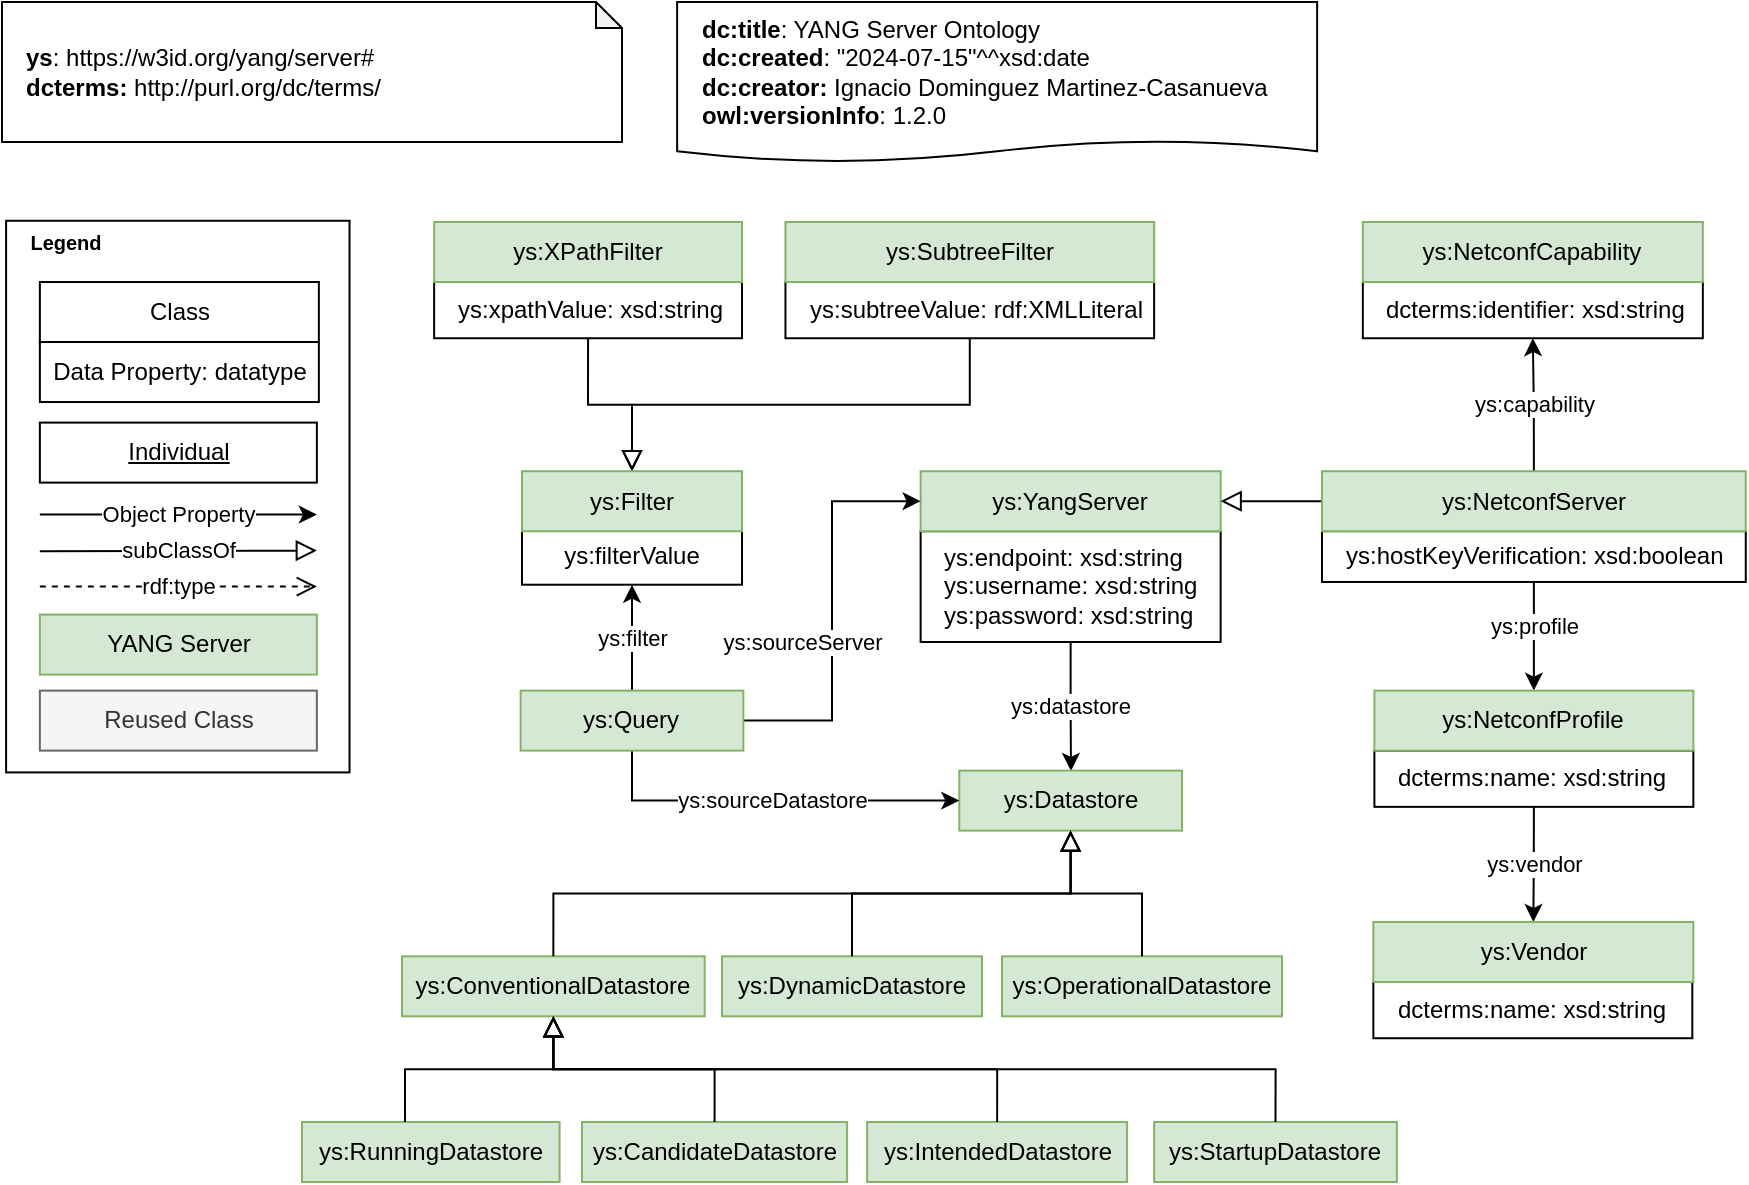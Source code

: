 <mxfile version="24.6.4" type="device" pages="3">
  <diagram id="pzp2v1ahhBAfOaCNUCo-" name="ontology">
    <mxGraphModel dx="658" dy="431" grid="1" gridSize="10" guides="1" tooltips="1" connect="1" arrows="1" fold="1" page="1" pageScale="1" pageWidth="850" pageHeight="1100" math="0" shadow="0">
      <root>
        <mxCell id="0" />
        <mxCell id="1" parent="0" />
        <mxCell id="xW2krMNUQVf9Xm74qsXm-1" value="" style="rounded=0;whiteSpace=wrap;html=1;rotation=90;fontFamily=Helvetica;" parent="1" vertex="1">
          <mxGeometry x="250.0" y="251.44" width="275.82" height="171.71" as="geometry" />
        </mxCell>
        <mxCell id="xW2krMNUQVf9Xm74qsXm-2" value="YANG Server" style="rounded=0;whiteSpace=wrap;html=1;fillColor=#d5e8d4;strokeColor=#82b366;fontFamily=Helvetica;" parent="1" vertex="1">
          <mxGeometry x="318.93" y="396.3" width="138.5" height="30" as="geometry" />
        </mxCell>
        <mxCell id="xW2krMNUQVf9Xm74qsXm-3" value="Class" style="rounded=0;whiteSpace=wrap;html=1;fontFamily=Helvetica;" parent="1" vertex="1">
          <mxGeometry x="318.93" y="230.01" width="139.5" height="30" as="geometry" />
        </mxCell>
        <mxCell id="xW2krMNUQVf9Xm74qsXm-4" value="Data Property: datatype" style="rounded=0;whiteSpace=wrap;html=1;fontFamily=Helvetica;" parent="1" vertex="1">
          <mxGeometry x="318.93" y="260.01" width="139.5" height="30" as="geometry" />
        </mxCell>
        <mxCell id="xW2krMNUQVf9Xm74qsXm-5" value="Object Property" style="endArrow=classic;html=1;rounded=0;labelPosition=right;verticalLabelPosition=bottom;align=center;verticalAlign=middle;fontFamily=Helvetica;" parent="1" edge="1">
          <mxGeometry width="50" height="50" relative="1" as="geometry">
            <mxPoint x="318.93" y="346.3" as="sourcePoint" />
            <mxPoint x="457.43" y="346.3" as="targetPoint" />
            <mxPoint as="offset" />
          </mxGeometry>
        </mxCell>
        <mxCell id="xW2krMNUQVf9Xm74qsXm-6" value="subClassOf" style="endArrow=block;html=1;fontColor=#000000;endFill=0;endSize=8;arcSize=0;rounded=0;fontFamily=Helvetica;" parent="1" edge="1">
          <mxGeometry width="50" height="50" relative="1" as="geometry">
            <mxPoint x="318.93" y="364.58" as="sourcePoint" />
            <mxPoint x="457.43" y="364.3" as="targetPoint" />
          </mxGeometry>
        </mxCell>
        <mxCell id="xW2krMNUQVf9Xm74qsXm-7" value="&lt;b style=&quot;font-size: 10px;&quot;&gt;&lt;font data-font-src=&quot;https://fonts.googleapis.com/css?family=Roboto+Condensed&quot;&gt;Legend&lt;/font&gt;&lt;/b&gt;" style="text;html=1;strokeColor=none;fillColor=none;align=center;verticalAlign=middle;whiteSpace=wrap;rounded=0;fontSize=10;fontFamily=Helvetica;" parent="1" vertex="1">
          <mxGeometry x="307.43" y="200.0" width="50" height="20" as="geometry" />
        </mxCell>
        <mxCell id="xW2krMNUQVf9Xm74qsXm-8" value="&lt;u&gt;Individual&lt;/u&gt;" style="rounded=0;whiteSpace=wrap;html=1;fontFamily=Helvetica;" parent="1" vertex="1">
          <mxGeometry x="318.93" y="300.3" width="138.5" height="30" as="geometry" />
        </mxCell>
        <mxCell id="xW2krMNUQVf9Xm74qsXm-9" value="&lt;div&gt;&lt;b&gt;dc:title&lt;/b&gt;: YANG Server Ontology&lt;br&gt;&lt;/div&gt;&lt;div&gt;&lt;b&gt;dc:created&lt;/b&gt;: &quot;2024-07-15&quot;^^xsd:date&lt;/div&gt;&lt;div&gt;&lt;b&gt;dc:creator:&lt;/b&gt;&amp;nbsp;Ignacio Dominguez Martinez-Casanueva&lt;br&gt;&lt;/div&gt;&lt;div&gt;&lt;b&gt;owl:versionInfo&lt;/b&gt;: 1.2.0&lt;br&gt;&lt;/div&gt;" style="shape=document;whiteSpace=wrap;html=1;boundedLbl=1;labelBackgroundColor=#ffffff;strokeColor=#000000;fontSize=12;fontColor=#000000;size=0.133;align=left;spacingLeft=10;" parent="1" vertex="1">
          <mxGeometry x="637.57" y="90" width="320" height="80" as="geometry" />
        </mxCell>
        <mxCell id="xW2krMNUQVf9Xm74qsXm-10" value="Reused Class" style="rounded=0;whiteSpace=wrap;html=1;fillColor=#f5f5f5;strokeColor=#666666;fontFamily=Helvetica;fontColor=#333333;" parent="1" vertex="1">
          <mxGeometry x="318.93" y="434.31" width="138.5" height="30" as="geometry" />
        </mxCell>
        <mxCell id="xW2krMNUQVf9Xm74qsXm-11" value="&lt;div style=&quot;border-color: var(--border-color);&quot;&gt;&lt;b style=&quot;border-color: var(--border-color);&quot;&gt;ys&lt;/b&gt;:&amp;nbsp;&lt;span style=&quot;white-space: pre;&quot;&gt;&lt;font style=&quot;&quot; face=&quot;Helvetica&quot;&gt;https://w3id.org/yang/server#&lt;/font&gt;&lt;/span&gt;&lt;/div&gt;&lt;div style=&quot;border-color: var(--border-color);&quot;&gt;&lt;b style=&quot;background-color: initial; border-color: var(--border-color);&quot;&gt;dcterms:&amp;nbsp;&lt;/b&gt;&lt;span style=&quot;background-color: initial;&quot;&gt;http://purl.org/dc/terms/&lt;/span&gt;&lt;/div&gt;&lt;b style=&quot;border-color: var(--border-color);&quot;&gt;&lt;div style=&quot;&quot;&gt;&lt;/div&gt;&lt;/b&gt;" style="shape=note;whiteSpace=wrap;html=1;backgroundOutline=1;darkOpacity=0.05;size=13;align=left;spacingLeft=10;" parent="1" vertex="1">
          <mxGeometry x="300" y="90" width="310" height="70" as="geometry" />
        </mxCell>
        <mxCell id="jV4g5ascm6t2pEnRygof-19" value="ys:datastore" style="edgeStyle=orthogonalEdgeStyle;rounded=0;orthogonalLoop=1;jettySize=auto;html=1;exitX=0.5;exitY=1;exitDx=0;exitDy=0;" parent="1" source="xW2krMNUQVf9Xm74qsXm-12" target="jV4g5ascm6t2pEnRygof-3" edge="1">
          <mxGeometry relative="1" as="geometry" />
        </mxCell>
        <mxCell id="xW2krMNUQVf9Xm74qsXm-12" value="&lt;div&gt;ys:endpoint: xsd:string&lt;/div&gt;&lt;div&gt;&lt;span style=&quot;background-color: initial;&quot;&gt;ys:username: xsd:string&lt;/span&gt;&lt;br&gt;&lt;/div&gt;&lt;div&gt;&lt;span style=&quot;background-color: initial;&quot;&gt;ys:password: xsd:string&lt;/span&gt;&lt;/div&gt;" style="rounded=0;whiteSpace=wrap;html=1;snapToPoint=1;points=[[0.1,0],[0.2,0],[0.3,0],[0.4,0],[0.5,0],[0.6,0],[0.7,0],[0.8,0],[0.9,0],[0,0.1],[0,0.3],[0,0.5],[0,0.7],[0,0.9],[0.1,1],[0.2,1],[0.3,1],[0.4,1],[0.5,1],[0.6,1],[0.7,1],[0.8,1],[0.9,1],[1,0.1],[1,0.3],[1,0.5],[1,0.7],[1,0.9]];align=left;spacingLeft=10;" parent="1" vertex="1">
          <mxGeometry x="759.32" y="354.61" width="150" height="55.39" as="geometry" />
        </mxCell>
        <mxCell id="xW2krMNUQVf9Xm74qsXm-13" value="ys:profile" style="edgeStyle=orthogonalEdgeStyle;rounded=0;orthogonalLoop=1;jettySize=auto;html=1;exitX=0.5;exitY=1;exitDx=0;exitDy=0;entryX=0.5;entryY=0;entryDx=0;entryDy=0;" parent="1" source="jV4g5ascm6t2pEnRygof-1" target="xW2krMNUQVf9Xm74qsXm-26" edge="1">
          <mxGeometry x="-0.168" relative="1" as="geometry">
            <Array as="points" />
            <mxPoint as="offset" />
          </mxGeometry>
        </mxCell>
        <mxCell id="xW2krMNUQVf9Xm74qsXm-14" value="ys:YangServer" style="rounded=0;whiteSpace=wrap;html=1;snapToPoint=1;points=[[0.1,0],[0.2,0],[0.3,0],[0.4,0],[0.5,0],[0.6,0],[0.7,0],[0.8,0],[0.9,0],[0,0.1],[0,0.3],[0,0.5],[0,0.7],[0,0.9],[0.1,1],[0.2,1],[0.3,1],[0.4,1],[0.5,1],[0.6,1],[0.7,1],[0.8,1],[0.9,1],[1,0.1],[1,0.3],[1,0.5],[1,0.7],[1,0.9]];fillColor=#d5e8d4;strokeColor=#82b366;" parent="1" vertex="1">
          <mxGeometry x="759.32" y="324.61" width="150" height="30" as="geometry" />
        </mxCell>
        <mxCell id="xW2krMNUQVf9Xm74qsXm-25" value="ys:vendor" style="edgeStyle=orthogonalEdgeStyle;rounded=0;orthogonalLoop=1;jettySize=auto;html=1;entryX=0.5;entryY=0;entryDx=0;entryDy=0;exitX=0.5;exitY=1;exitDx=0;exitDy=0;" parent="1" source="xW2krMNUQVf9Xm74qsXm-37" target="xW2krMNUQVf9Xm74qsXm-27" edge="1">
          <mxGeometry relative="1" as="geometry">
            <mxPoint x="1260.625" y="571.83" as="targetPoint" />
          </mxGeometry>
        </mxCell>
        <mxCell id="xW2krMNUQVf9Xm74qsXm-28" value="" style="endArrow=block;html=1;fontColor=#000099;endFill=0;entryX=1;entryY=0.5;entryDx=0;entryDy=0;endSize=8;arcSize=0;rounded=0;edgeStyle=orthogonalEdgeStyle;exitX=0;exitY=0.5;exitDx=0;exitDy=0;" parent="1" source="xW2krMNUQVf9Xm74qsXm-32" target="xW2krMNUQVf9Xm74qsXm-14" edge="1">
          <mxGeometry width="50" height="50" relative="1" as="geometry">
            <mxPoint x="943.71" y="369.33" as="sourcePoint" />
            <mxPoint x="1099.71" y="416.33" as="targetPoint" />
            <Array as="points">
              <mxPoint x="973.75" y="339.45" />
              <mxPoint x="973.75" y="339.45" />
            </Array>
          </mxGeometry>
        </mxCell>
        <mxCell id="xW2krMNUQVf9Xm74qsXm-36" value="&lt;span style=&quot;color: rgb(0, 0, 0); font-size: 11px;&quot;&gt;rdf:type&lt;/span&gt;" style="endArrow=open;html=1;rounded=0;labelPosition=right;verticalLabelPosition=bottom;align=center;verticalAlign=middle;fontFamily=Helvetica;dashed=1;strokeColor=default;fontSize=8;fontColor=#000099;labelBackgroundColor=default;endFill=0;endSize=8;" parent="1" edge="1">
          <mxGeometry width="50" height="50" relative="1" as="geometry">
            <mxPoint x="318.93" y="382.3" as="sourcePoint" />
            <mxPoint x="457.43" y="382.3" as="targetPoint" />
            <mxPoint as="offset" />
          </mxGeometry>
        </mxCell>
        <mxCell id="xW2krMNUQVf9Xm74qsXm-37" value="&lt;div&gt;dcterms:name: xsd:string&lt;/div&gt;" style="rounded=0;whiteSpace=wrap;html=1;snapToPoint=1;points=[[0.1,0],[0.2,0],[0.3,0],[0.4,0],[0.5,0],[0.6,0],[0.7,0],[0.8,0],[0.9,0],[0,0.1],[0,0.3],[0,0.5],[0,0.7],[0,0.9],[0.1,1],[0.2,1],[0.3,1],[0.4,1],[0.5,1],[0.6,1],[0.7,1],[0.8,1],[0.9,1],[1,0.1],[1,0.3],[1,0.5],[1,0.7],[1,0.9]];align=left;spacingLeft=10;" parent="1" vertex="1">
          <mxGeometry x="986.2" y="464.31" width="159.48" height="28.12" as="geometry" />
        </mxCell>
        <mxCell id="heDRhFuer21fgATEcs1a-1" value="&lt;div&gt;dcterms:name: xsd:string&lt;/div&gt;" style="rounded=0;whiteSpace=wrap;html=1;snapToPoint=1;points=[[0.1,0],[0.2,0],[0.3,0],[0.4,0],[0.5,0],[0.6,0],[0.7,0],[0.8,0],[0.9,0],[0,0.1],[0,0.3],[0,0.5],[0,0.7],[0,0.9],[0.1,1],[0.2,1],[0.3,1],[0.4,1],[0.5,1],[0.6,1],[0.7,1],[0.8,1],[0.9,1],[1,0.1],[1,0.3],[1,0.5],[1,0.7],[1,0.9]];align=left;spacingLeft=10;" parent="1" vertex="1">
          <mxGeometry x="985.68" y="580" width="159.48" height="28.12" as="geometry" />
        </mxCell>
        <mxCell id="xW2krMNUQVf9Xm74qsXm-27" value="ys:Vendor" style="rounded=0;whiteSpace=wrap;html=1;snapToPoint=1;points=[[0.1,0],[0.2,0],[0.3,0],[0.4,0],[0.5,0],[0.6,0],[0.7,0],[0.8,0],[0.9,0],[0,0.1],[0,0.3],[0,0.5],[0,0.7],[0,0.9],[0.1,1],[0.2,1],[0.3,1],[0.4,1],[0.5,1],[0.6,1],[0.7,1],[0.8,1],[0.9,1],[1,0.1],[1,0.3],[1,0.5],[1,0.7],[1,0.9]];fillColor=#d5e8d4;strokeColor=#82b366;" parent="1" vertex="1">
          <mxGeometry x="985.68" y="550" width="160" height="30" as="geometry" />
        </mxCell>
        <mxCell id="xW2krMNUQVf9Xm74qsXm-26" value="ys:NetconfProfile" style="rounded=0;whiteSpace=wrap;html=1;snapToPoint=1;points=[[0.1,0],[0.2,0],[0.3,0],[0.4,0],[0.5,0],[0.6,0],[0.7,0],[0.8,0],[0.9,0],[0,0.1],[0,0.3],[0,0.5],[0,0.7],[0,0.9],[0.1,1],[0.2,1],[0.3,1],[0.4,1],[0.5,1],[0.6,1],[0.7,1],[0.8,1],[0.9,1],[1,0.1],[1,0.3],[1,0.5],[1,0.7],[1,0.9]];fillColor=#d5e8d4;strokeColor=#82b366;" parent="1" vertex="1">
          <mxGeometry x="986.2" y="434.31" width="159.48" height="30" as="geometry" />
        </mxCell>
        <mxCell id="heDRhFuer21fgATEcs1a-2" value="&lt;div&gt;dcterms:identifier: xsd:string&lt;/div&gt;" style="rounded=0;whiteSpace=wrap;html=1;snapToPoint=1;points=[[0.1,0],[0.2,0],[0.3,0],[0.4,0],[0.5,0],[0.6,0],[0.7,0],[0.8,0],[0.9,0],[0,0.1],[0,0.3],[0,0.5],[0,0.7],[0,0.9],[0.1,1],[0.2,1],[0.3,1],[0.4,1],[0.5,1],[0.6,1],[0.7,1],[0.8,1],[0.9,1],[1,0.1],[1,0.3],[1,0.5],[1,0.7],[1,0.9]];align=left;spacingLeft=10;" parent="1" vertex="1">
          <mxGeometry x="980.42" y="230.0" width="170" height="28.12" as="geometry" />
        </mxCell>
        <mxCell id="heDRhFuer21fgATEcs1a-3" value="ys:NetconfCapability" style="rounded=0;whiteSpace=wrap;html=1;snapToPoint=1;points=[[0.1,0],[0.2,0],[0.3,0],[0.4,0],[0.5,0],[0.6,0],[0.7,0],[0.8,0],[0.9,0],[0,0.1],[0,0.3],[0,0.5],[0,0.7],[0,0.9],[0.1,1],[0.2,1],[0.3,1],[0.4,1],[0.5,1],[0.6,1],[0.7,1],[0.8,1],[0.9,1],[1,0.1],[1,0.3],[1,0.5],[1,0.7],[1,0.9]];fillColor=#d5e8d4;strokeColor=#82b366;" parent="1" vertex="1">
          <mxGeometry x="980.42" y="200.0" width="170" height="30" as="geometry" />
        </mxCell>
        <mxCell id="heDRhFuer21fgATEcs1a-4" value="ys:capability" style="edgeStyle=orthogonalEdgeStyle;rounded=0;orthogonalLoop=1;jettySize=auto;html=1;exitX=0.5;exitY=0;exitDx=0;exitDy=0;entryX=0.5;entryY=1;entryDx=0;entryDy=0;" parent="1" source="xW2krMNUQVf9Xm74qsXm-32" target="heDRhFuer21fgATEcs1a-2" edge="1">
          <mxGeometry relative="1" as="geometry">
            <Array as="points" />
            <mxPoint as="offset" />
            <mxPoint x="1010.39" y="364.45" as="sourcePoint" />
            <mxPoint x="1010.39" y="414.45" as="targetPoint" />
          </mxGeometry>
        </mxCell>
        <mxCell id="jV4g5ascm6t2pEnRygof-1" value="&lt;div&gt;ys:hostKeyVerification: xsd:boolean&lt;/div&gt;" style="rounded=0;whiteSpace=wrap;html=1;snapToPoint=1;points=[[0.1,0],[0.2,0],[0.3,0],[0.4,0],[0.5,0],[0.6,0],[0.7,0],[0.8,0],[0.9,0],[0,0.1],[0,0.3],[0,0.5],[0,0.7],[0,0.9],[0.1,1],[0.2,1],[0.3,1],[0.4,1],[0.5,1],[0.6,1],[0.7,1],[0.8,1],[0.9,1],[1,0.1],[1,0.3],[1,0.5],[1,0.7],[1,0.9]];align=left;spacingLeft=10;" parent="1" vertex="1">
          <mxGeometry x="960" y="354.59" width="211.88" height="25.4" as="geometry" />
        </mxCell>
        <mxCell id="xW2krMNUQVf9Xm74qsXm-32" value="ys:NetconfServer" style="rounded=0;whiteSpace=wrap;html=1;snapToPoint=1;points=[[0.1,0],[0.2,0],[0.3,0],[0.4,0],[0.5,0],[0.6,0],[0.7,0],[0.8,0],[0.9,0],[0,0.1],[0,0.3],[0,0.5],[0,0.7],[0,0.9],[0.1,1],[0.2,1],[0.3,1],[0.4,1],[0.5,1],[0.6,1],[0.7,1],[0.8,1],[0.9,1],[1,0.1],[1,0.3],[1,0.5],[1,0.7],[1,0.9]];fillColor=#d5e8d4;strokeColor=#82b366;" parent="1" vertex="1">
          <mxGeometry x="960" y="324.6" width="211.88" height="30" as="geometry" />
        </mxCell>
        <mxCell id="jV4g5ascm6t2pEnRygof-3" value="ys:Datastore" style="rounded=0;whiteSpace=wrap;html=1;snapToPoint=1;points=[[0.1,0],[0.2,0],[0.3,0],[0.4,0],[0.5,0],[0.6,0],[0.7,0],[0.8,0],[0.9,0],[0,0.1],[0,0.3],[0,0.5],[0,0.7],[0,0.9],[0.1,1],[0.2,1],[0.3,1],[0.4,1],[0.5,1],[0.6,1],[0.7,1],[0.8,1],[0.9,1],[1,0.1],[1,0.3],[1,0.5],[1,0.7],[1,0.9]];fillColor=#d5e8d4;strokeColor=#82b366;" parent="1" vertex="1">
          <mxGeometry x="778.64" y="474.31" width="111.36" height="30" as="geometry" />
        </mxCell>
        <mxCell id="jV4g5ascm6t2pEnRygof-4" value="ys:DynamicDatastore" style="rounded=0;whiteSpace=wrap;html=1;snapToPoint=1;points=[[0.1,0],[0.2,0],[0.3,0],[0.4,0],[0.5,0],[0.6,0],[0.7,0],[0.8,0],[0.9,0],[0,0.1],[0,0.3],[0,0.5],[0,0.7],[0,0.9],[0.1,1],[0.2,1],[0.3,1],[0.4,1],[0.5,1],[0.6,1],[0.7,1],[0.8,1],[0.9,1],[1,0.1],[1,0.3],[1,0.5],[1,0.7],[1,0.9]];fillColor=#d5e8d4;strokeColor=#82b366;" parent="1" vertex="1">
          <mxGeometry x="660" y="567.16" width="130" height="30" as="geometry" />
        </mxCell>
        <mxCell id="jV4g5ascm6t2pEnRygof-5" value="ys:ConventionalDatastore" style="rounded=0;whiteSpace=wrap;html=1;snapToPoint=1;points=[[0.1,0],[0.2,0],[0.3,0],[0.4,0],[0.5,0],[0.6,0],[0.7,0],[0.8,0],[0.9,0],[0,0.1],[0,0.3],[0,0.5],[0,0.7],[0,0.9],[0.1,1],[0.2,1],[0.3,1],[0.4,1],[0.5,1],[0.6,1],[0.7,1],[0.8,1],[0.9,1],[1,0.1],[1,0.3],[1,0.5],[1,0.7],[1,0.9]];fillColor=#d5e8d4;strokeColor=#82b366;" parent="1" vertex="1">
          <mxGeometry x="500" y="567.16" width="151.36" height="30" as="geometry" />
        </mxCell>
        <mxCell id="jV4g5ascm6t2pEnRygof-6" value="ys:RunningDatastore" style="rounded=0;whiteSpace=wrap;html=1;snapToPoint=1;points=[[0.1,0],[0.2,0],[0.3,0],[0.4,0],[0.5,0],[0.6,0],[0.7,0],[0.8,0],[0.9,0],[0,0.1],[0,0.3],[0,0.5],[0,0.7],[0,0.9],[0.1,1],[0.2,1],[0.3,1],[0.4,1],[0.5,1],[0.6,1],[0.7,1],[0.8,1],[0.9,1],[1,0.1],[1,0.3],[1,0.5],[1,0.7],[1,0.9]];fillColor=#d5e8d4;strokeColor=#82b366;" parent="1" vertex="1">
          <mxGeometry x="450" y="650" width="128.79" height="30" as="geometry" />
        </mxCell>
        <mxCell id="jV4g5ascm6t2pEnRygof-7" value="ys:IntendedDatastore" style="rounded=0;whiteSpace=wrap;html=1;snapToPoint=1;points=[[0.1,0],[0.2,0],[0.3,0],[0.4,0],[0.5,0],[0.6,0],[0.7,0],[0.8,0],[0.9,0],[0,0.1],[0,0.3],[0,0.5],[0,0.7],[0,0.9],[0.1,1],[0.2,1],[0.3,1],[0.4,1],[0.5,1],[0.6,1],[0.7,1],[0.8,1],[0.9,1],[1,0.1],[1,0.3],[1,0.5],[1,0.7],[1,0.9]];fillColor=#d5e8d4;strokeColor=#82b366;" parent="1" vertex="1">
          <mxGeometry x="732.57" y="650" width="130" height="30" as="geometry" />
        </mxCell>
        <mxCell id="jV4g5ascm6t2pEnRygof-8" value="ys:CandidateDatastore" style="rounded=0;whiteSpace=wrap;html=1;snapToPoint=1;points=[[0.1,0],[0.2,0],[0.3,0],[0.4,0],[0.5,0],[0.6,0],[0.7,0],[0.8,0],[0.9,0],[0,0.1],[0,0.3],[0,0.5],[0,0.7],[0,0.9],[0.1,1],[0.2,1],[0.3,1],[0.4,1],[0.5,1],[0.6,1],[0.7,1],[0.8,1],[0.9,1],[1,0.1],[1,0.3],[1,0.5],[1,0.7],[1,0.9]];fillColor=#d5e8d4;strokeColor=#82b366;" parent="1" vertex="1">
          <mxGeometry x="590" y="650" width="132.57" height="30" as="geometry" />
        </mxCell>
        <mxCell id="jV4g5ascm6t2pEnRygof-9" value="ys:StartupDatastore" style="rounded=0;whiteSpace=wrap;html=1;snapToPoint=1;points=[[0.1,0],[0.2,0],[0.3,0],[0.4,0],[0.5,0],[0.6,0],[0.7,0],[0.8,0],[0.9,0],[0,0.1],[0,0.3],[0,0.5],[0,0.7],[0,0.9],[0.1,1],[0.2,1],[0.3,1],[0.4,1],[0.5,1],[0.6,1],[0.7,1],[0.8,1],[0.9,1],[1,0.1],[1,0.3],[1,0.5],[1,0.7],[1,0.9]];fillColor=#d5e8d4;strokeColor=#82b366;" parent="1" vertex="1">
          <mxGeometry x="876.07" y="650" width="121.36" height="30" as="geometry" />
        </mxCell>
        <mxCell id="jV4g5ascm6t2pEnRygof-11" value="ys:OperationalDatastore" style="rounded=0;whiteSpace=wrap;html=1;snapToPoint=1;points=[[0.1,0],[0.2,0],[0.3,0],[0.4,0],[0.5,0],[0.6,0],[0.7,0],[0.8,0],[0.9,0],[0,0.1],[0,0.3],[0,0.5],[0,0.7],[0,0.9],[0.1,1],[0.2,1],[0.3,1],[0.4,1],[0.5,1],[0.6,1],[0.7,1],[0.8,1],[0.9,1],[1,0.1],[1,0.3],[1,0.5],[1,0.7],[1,0.9]];fillColor=#d5e8d4;strokeColor=#82b366;" parent="1" vertex="1">
          <mxGeometry x="800" y="567.16" width="140" height="30" as="geometry" />
        </mxCell>
        <mxCell id="jV4g5ascm6t2pEnRygof-12" value="" style="endArrow=block;html=1;fontColor=#000000;endFill=0;endSize=8;arcSize=0;rounded=0;fontFamily=Helvetica;entryX=0.5;entryY=1;entryDx=0;entryDy=0;exitX=0.5;exitY=0;exitDx=0;exitDy=0;edgeStyle=orthogonalEdgeStyle;" parent="1" source="jV4g5ascm6t2pEnRygof-5" target="jV4g5ascm6t2pEnRygof-3" edge="1">
          <mxGeometry width="50" height="50" relative="1" as="geometry">
            <mxPoint x="498.93" y="507.43" as="sourcePoint" />
            <mxPoint x="637.43" y="507.15" as="targetPoint" />
          </mxGeometry>
        </mxCell>
        <mxCell id="jV4g5ascm6t2pEnRygof-13" value="" style="endArrow=block;html=1;fontColor=#000000;endFill=0;endSize=8;arcSize=0;rounded=0;fontFamily=Helvetica;entryX=0.5;entryY=1;entryDx=0;entryDy=0;exitX=0.5;exitY=0;exitDx=0;exitDy=0;edgeStyle=orthogonalEdgeStyle;" parent="1" source="jV4g5ascm6t2pEnRygof-4" target="jV4g5ascm6t2pEnRygof-3" edge="1">
          <mxGeometry width="50" height="50" relative="1" as="geometry">
            <mxPoint x="766" y="577" as="sourcePoint" />
            <mxPoint x="844" y="530" as="targetPoint" />
          </mxGeometry>
        </mxCell>
        <mxCell id="jV4g5ascm6t2pEnRygof-14" value="" style="endArrow=block;html=1;fontColor=#000000;endFill=0;endSize=8;arcSize=0;rounded=0;fontFamily=Helvetica;entryX=0.5;entryY=1;entryDx=0;entryDy=0;exitX=0.5;exitY=0;exitDx=0;exitDy=0;edgeStyle=orthogonalEdgeStyle;" parent="1" source="jV4g5ascm6t2pEnRygof-11" target="jV4g5ascm6t2pEnRygof-3" edge="1">
          <mxGeometry width="50" height="50" relative="1" as="geometry">
            <mxPoint x="925" y="577" as="sourcePoint" />
            <mxPoint x="844" y="530" as="targetPoint" />
          </mxGeometry>
        </mxCell>
        <mxCell id="jV4g5ascm6t2pEnRygof-15" value="" style="endArrow=block;html=1;fontColor=#000000;endFill=0;endSize=8;arcSize=0;rounded=0;fontFamily=Helvetica;entryX=0.5;entryY=1;entryDx=0;entryDy=0;exitX=0.4;exitY=0;exitDx=0;exitDy=0;edgeStyle=orthogonalEdgeStyle;" parent="1" source="jV4g5ascm6t2pEnRygof-6" target="jV4g5ascm6t2pEnRygof-5" edge="1">
          <mxGeometry width="50" height="50" relative="1" as="geometry">
            <mxPoint x="990" y="577" as="sourcePoint" />
            <mxPoint x="764" y="530" as="targetPoint" />
          </mxGeometry>
        </mxCell>
        <mxCell id="jV4g5ascm6t2pEnRygof-16" value="" style="endArrow=block;html=1;fontColor=#000000;endFill=0;endSize=8;arcSize=0;rounded=0;fontFamily=Helvetica;exitX=0.5;exitY=0;exitDx=0;exitDy=0;edgeStyle=orthogonalEdgeStyle;entryX=0.5;entryY=1;entryDx=0;entryDy=0;" parent="1" source="jV4g5ascm6t2pEnRygof-8" target="jV4g5ascm6t2pEnRygof-5" edge="1">
          <mxGeometry width="50" height="50" relative="1" as="geometry">
            <mxPoint x="506" y="660" as="sourcePoint" />
            <mxPoint x="700" y="610" as="targetPoint" />
          </mxGeometry>
        </mxCell>
        <mxCell id="jV4g5ascm6t2pEnRygof-17" value="" style="endArrow=block;html=1;fontColor=#000000;endFill=0;endSize=8;arcSize=0;rounded=0;fontFamily=Helvetica;exitX=0.5;exitY=0;exitDx=0;exitDy=0;edgeStyle=orthogonalEdgeStyle;entryX=0.5;entryY=1;entryDx=0;entryDy=0;" parent="1" source="jV4g5ascm6t2pEnRygof-7" target="jV4g5ascm6t2pEnRygof-5" edge="1">
          <mxGeometry width="50" height="50" relative="1" as="geometry">
            <mxPoint x="663" y="660" as="sourcePoint" />
            <mxPoint x="686" y="607" as="targetPoint" />
          </mxGeometry>
        </mxCell>
        <mxCell id="jV4g5ascm6t2pEnRygof-18" value="" style="endArrow=block;html=1;fontColor=#000000;endFill=0;endSize=8;arcSize=0;rounded=0;fontFamily=Helvetica;exitX=0.5;exitY=0;exitDx=0;exitDy=0;edgeStyle=orthogonalEdgeStyle;entryX=0.5;entryY=1;entryDx=0;entryDy=0;" parent="1" source="jV4g5ascm6t2pEnRygof-9" target="jV4g5ascm6t2pEnRygof-5" edge="1">
          <mxGeometry width="50" height="50" relative="1" as="geometry">
            <mxPoint x="812" y="660" as="sourcePoint" />
            <mxPoint x="686" y="607" as="targetPoint" />
          </mxGeometry>
        </mxCell>
        <mxCell id="ttUUddj0Ld-d2ad8G4DE-4" value="ys:filter" style="edgeStyle=orthogonalEdgeStyle;rounded=0;orthogonalLoop=1;jettySize=auto;html=1;exitX=0.5;exitY=0;exitDx=0;exitDy=0;entryX=0.5;entryY=1;entryDx=0;entryDy=0;" parent="1" source="ttUUddj0Ld-d2ad8G4DE-1" target="5HK7wk3mbqAfFXfDV9It-1" edge="1">
          <mxGeometry relative="1" as="geometry" />
        </mxCell>
        <mxCell id="ttUUddj0Ld-d2ad8G4DE-5" value="ys:sourceDatastore" style="edgeStyle=orthogonalEdgeStyle;rounded=0;orthogonalLoop=1;jettySize=auto;html=1;exitX=0.5;exitY=1;exitDx=0;exitDy=0;entryX=0;entryY=0.5;entryDx=0;entryDy=0;" parent="1" source="ttUUddj0Ld-d2ad8G4DE-1" target="jV4g5ascm6t2pEnRygof-3" edge="1">
          <mxGeometry relative="1" as="geometry" />
        </mxCell>
        <mxCell id="ttUUddj0Ld-d2ad8G4DE-10" value="ys:sourceServer" style="edgeStyle=orthogonalEdgeStyle;rounded=0;orthogonalLoop=1;jettySize=auto;html=1;exitX=1;exitY=0.5;exitDx=0;exitDy=0;entryX=0;entryY=0.5;entryDx=0;entryDy=0;" parent="1" source="ttUUddj0Ld-d2ad8G4DE-1" target="xW2krMNUQVf9Xm74qsXm-14" edge="1">
          <mxGeometry x="-0.157" y="15" relative="1" as="geometry">
            <mxPoint as="offset" />
          </mxGeometry>
        </mxCell>
        <mxCell id="ttUUddj0Ld-d2ad8G4DE-1" value="ys:Query" style="rounded=0;whiteSpace=wrap;html=1;snapToPoint=1;points=[[0.1,0],[0.2,0],[0.3,0],[0.4,0],[0.5,0],[0.6,0],[0.7,0],[0.8,0],[0.9,0],[0,0.1],[0,0.3],[0,0.5],[0,0.7],[0,0.9],[0.1,1],[0.2,1],[0.3,1],[0.4,1],[0.5,1],[0.6,1],[0.7,1],[0.8,1],[0.9,1],[1,0.1],[1,0.3],[1,0.5],[1,0.7],[1,0.9]];fillColor=#d5e8d4;strokeColor=#82b366;" parent="1" vertex="1">
          <mxGeometry x="559.32" y="434.31" width="111.36" height="30" as="geometry" />
        </mxCell>
        <mxCell id="ttUUddj0Ld-d2ad8G4DE-8" value="ys:xpathValue: xsd:string" style="rounded=0;whiteSpace=wrap;html=1;snapToPoint=1;points=[[0.1,0],[0.2,0],[0.3,0],[0.4,0],[0.5,0],[0.6,0],[0.7,0],[0.8,0],[0.9,0],[0,0.1],[0,0.3],[0,0.5],[0,0.7],[0,0.9],[0.1,1],[0.2,1],[0.3,1],[0.4,1],[0.5,1],[0.6,1],[0.7,1],[0.8,1],[0.9,1],[1,0.1],[1,0.3],[1,0.5],[1,0.7],[1,0.9]];align=left;spacingLeft=10;" parent="1" vertex="1">
          <mxGeometry x="516.07" y="230" width="153.93" height="28.12" as="geometry" />
        </mxCell>
        <mxCell id="ttUUddj0Ld-d2ad8G4DE-9" value="ys:subtreeValue: rdf:XMLLiteral" style="rounded=0;whiteSpace=wrap;html=1;snapToPoint=1;points=[[0.1,0],[0.2,0],[0.3,0],[0.4,0],[0.5,0],[0.6,0],[0.7,0],[0.8,0],[0.9,0],[0,0.1],[0,0.3],[0,0.5],[0,0.7],[0,0.9],[0.1,1],[0.2,1],[0.3,1],[0.4,1],[0.5,1],[0.6,1],[0.7,1],[0.8,1],[0.9,1],[1,0.1],[1,0.3],[1,0.5],[1,0.7],[1,0.9]];align=left;spacingLeft=10;" parent="1" vertex="1">
          <mxGeometry x="691.73" y="230" width="184.34" height="28.12" as="geometry" />
        </mxCell>
        <mxCell id="ttUUddj0Ld-d2ad8G4DE-7" value="ys:SubtreeFilter" style="rounded=0;whiteSpace=wrap;html=1;snapToPoint=1;points=[[0.1,0],[0.2,0],[0.3,0],[0.4,0],[0.5,0],[0.6,0],[0.7,0],[0.8,0],[0.9,0],[0,0.1],[0,0.3],[0,0.5],[0,0.7],[0,0.9],[0.1,1],[0.2,1],[0.3,1],[0.4,1],[0.5,1],[0.6,1],[0.7,1],[0.8,1],[0.9,1],[1,0.1],[1,0.3],[1,0.5],[1,0.7],[1,0.9]];fillColor=#d5e8d4;strokeColor=#82b366;" parent="1" vertex="1">
          <mxGeometry x="691.73" y="200" width="184.34" height="30" as="geometry" />
        </mxCell>
        <mxCell id="ttUUddj0Ld-d2ad8G4DE-6" value="ys:XPathFilter" style="rounded=0;whiteSpace=wrap;html=1;snapToPoint=1;points=[[0.1,0],[0.2,0],[0.3,0],[0.4,0],[0.5,0],[0.6,0],[0.7,0],[0.8,0],[0.9,0],[0,0.1],[0,0.3],[0,0.5],[0,0.7],[0,0.9],[0.1,1],[0.2,1],[0.3,1],[0.4,1],[0.5,1],[0.6,1],[0.7,1],[0.8,1],[0.9,1],[1,0.1],[1,0.3],[1,0.5],[1,0.7],[1,0.9]];fillColor=#d5e8d4;strokeColor=#82b366;" parent="1" vertex="1">
          <mxGeometry x="516.07" y="200" width="153.93" height="30" as="geometry" />
        </mxCell>
        <mxCell id="ttUUddj0Ld-d2ad8G4DE-11" value="" style="endArrow=block;html=1;fontColor=#000000;endFill=0;endSize=8;arcSize=0;rounded=0;fontFamily=Helvetica;entryX=0.5;entryY=0;entryDx=0;entryDy=0;exitX=0.5;exitY=1;exitDx=0;exitDy=0;edgeStyle=orthogonalEdgeStyle;" parent="1" source="ttUUddj0Ld-d2ad8G4DE-8" target="ttUUddj0Ld-d2ad8G4DE-3" edge="1">
          <mxGeometry width="50" height="50" relative="1" as="geometry">
            <mxPoint x="1046.07" y="577" as="sourcePoint" />
            <mxPoint x="621.75" y="324.6" as="targetPoint" />
          </mxGeometry>
        </mxCell>
        <mxCell id="ttUUddj0Ld-d2ad8G4DE-12" value="" style="endArrow=block;html=1;fontColor=#000000;endFill=0;endSize=8;arcSize=0;rounded=0;fontFamily=Helvetica;entryX=0.5;entryY=0;entryDx=0;entryDy=0;exitX=0.5;exitY=1;exitDx=0;exitDy=0;edgeStyle=orthogonalEdgeStyle;" parent="1" source="ttUUddj0Ld-d2ad8G4DE-9" target="ttUUddj0Ld-d2ad8G4DE-3" edge="1">
          <mxGeometry width="50" height="50" relative="1" as="geometry">
            <mxPoint x="601.07" y="265" as="sourcePoint" />
            <mxPoint x="621.75" y="324.6" as="targetPoint" />
          </mxGeometry>
        </mxCell>
        <mxCell id="5HK7wk3mbqAfFXfDV9It-1" value="ys:filterValue" style="rounded=0;whiteSpace=wrap;html=1;snapToPoint=1;points=[[0.1,0],[0.2,0],[0.3,0],[0.4,0],[0.5,0],[0.6,0],[0.7,0],[0.8,0],[0.9,0],[0,0.1],[0,0.3],[0,0.5],[0,0.7],[0,0.9],[0.1,1],[0.2,1],[0.3,1],[0.4,1],[0.5,1],[0.6,1],[0.7,1],[0.8,1],[0.9,1],[1,0.1],[1,0.3],[1,0.5],[1,0.7],[1,0.9]];align=center;spacingLeft=0;spacing=0;" vertex="1" parent="1">
          <mxGeometry x="560" y="353.23" width="110" height="28.12" as="geometry" />
        </mxCell>
        <mxCell id="ttUUddj0Ld-d2ad8G4DE-3" value="ys:Filter" style="rounded=0;whiteSpace=wrap;html=1;snapToPoint=1;points=[[0.1,0],[0.2,0],[0.3,0],[0.4,0],[0.5,0],[0.6,0],[0.7,0],[0.8,0],[0.9,0],[0,0.1],[0,0.3],[0,0.5],[0,0.7],[0,0.9],[0.1,1],[0.2,1],[0.3,1],[0.4,1],[0.5,1],[0.6,1],[0.7,1],[0.8,1],[0.9,1],[1,0.1],[1,0.3],[1,0.5],[1,0.7],[1,0.9]];fillColor=#d5e8d4;strokeColor=#82b366;" parent="1" vertex="1">
          <mxGeometry x="560" y="324.6" width="110" height="30" as="geometry" />
        </mxCell>
      </root>
    </mxGraphModel>
  </diagram>
  <diagram id="V4lAulNeN_WDX5JnY8aY" name="rml-io">
    <mxGraphModel dx="830" dy="543" grid="1" gridSize="10" guides="1" tooltips="1" connect="1" arrows="1" fold="1" page="1" pageScale="1" pageWidth="850" pageHeight="1100" math="0" shadow="0">
      <root>
        <mxCell id="0" />
        <mxCell id="1" parent="0" />
        <mxCell id="7pKTagEgV_TqgitrA6XD-2" value="&lt;div style=&quot;border-color: var(--border-color);&quot;&gt;&lt;b style=&quot;border-color: var(--border-color);&quot;&gt;ys&lt;/b&gt;:&amp;nbsp;&lt;span style=&quot;white-space: pre;&quot;&gt;&lt;font style=&quot;&quot; face=&quot;Helvetica&quot;&gt;https://w3id.org/yang/server#&lt;/font&gt;&lt;/span&gt;&lt;/div&gt;&lt;div style=&quot;border-color: var(--border-color);&quot;&gt;&lt;b style=&quot;background-color: initial; border-color: var(--border-color);&quot;&gt;dcterms:&amp;nbsp;&lt;/b&gt;&lt;span style=&quot;background-color: initial;&quot;&gt;http://purl.org/dc/terms/&lt;/span&gt;&lt;br&gt;&lt;/div&gt;&lt;div style=&quot;border-color: var(--border-color);&quot;&gt;&lt;span style=&quot;background-color: initial;&quot;&gt;&lt;b&gt;rml:&lt;/b&gt;&amp;nbsp;&lt;/span&gt;&lt;span style=&quot;background-color: initial;&quot;&gt;http://w3id.org/rml/&lt;/span&gt;&lt;/div&gt;&lt;b style=&quot;border-color: var(--border-color);&quot;&gt;&lt;div style=&quot;&quot;&gt;&lt;/div&gt;&lt;/b&gt;" style="shape=note;whiteSpace=wrap;html=1;backgroundOutline=1;darkOpacity=0.05;size=13;align=left;spacingLeft=10;" parent="1" vertex="1">
          <mxGeometry x="476.25" y="660" width="310" height="66.27" as="geometry" />
        </mxCell>
        <mxCell id="q_tjCip2KcB-ut5Omr9Q-1" value="" style="rounded=0;whiteSpace=wrap;html=1;rotation=90;fontFamily=Helvetica;" vertex="1" parent="1">
          <mxGeometry x="425" y="791.44" width="275.82" height="171.71" as="geometry" />
        </mxCell>
        <mxCell id="q_tjCip2KcB-ut5Omr9Q-2" value="YANG Server" style="rounded=0;whiteSpace=wrap;html=1;fillColor=#d5e8d4;strokeColor=#82b366;fontFamily=Helvetica;" vertex="1" parent="1">
          <mxGeometry x="493.93" y="936.3" width="138.5" height="30" as="geometry" />
        </mxCell>
        <mxCell id="q_tjCip2KcB-ut5Omr9Q-3" value="Class" style="rounded=0;whiteSpace=wrap;html=1;fontFamily=Helvetica;" vertex="1" parent="1">
          <mxGeometry x="493.93" y="770.01" width="139.5" height="30" as="geometry" />
        </mxCell>
        <mxCell id="q_tjCip2KcB-ut5Omr9Q-4" value="Data Property: datatype" style="rounded=0;whiteSpace=wrap;html=1;fontFamily=Helvetica;" vertex="1" parent="1">
          <mxGeometry x="493.93" y="800.01" width="139.5" height="30" as="geometry" />
        </mxCell>
        <mxCell id="q_tjCip2KcB-ut5Omr9Q-5" value="Object Property" style="endArrow=classic;html=1;rounded=0;labelPosition=right;verticalLabelPosition=bottom;align=center;verticalAlign=middle;fontFamily=Helvetica;" edge="1" parent="1">
          <mxGeometry width="50" height="50" relative="1" as="geometry">
            <mxPoint x="493.93" y="886.3" as="sourcePoint" />
            <mxPoint x="632.43" y="886.3" as="targetPoint" />
            <mxPoint as="offset" />
          </mxGeometry>
        </mxCell>
        <mxCell id="q_tjCip2KcB-ut5Omr9Q-6" value="subClassOf" style="endArrow=block;html=1;fontColor=#000000;endFill=0;endSize=8;arcSize=0;rounded=0;fontFamily=Helvetica;" edge="1" parent="1">
          <mxGeometry width="50" height="50" relative="1" as="geometry">
            <mxPoint x="493.93" y="904.58" as="sourcePoint" />
            <mxPoint x="632.43" y="904.3" as="targetPoint" />
          </mxGeometry>
        </mxCell>
        <mxCell id="q_tjCip2KcB-ut5Omr9Q-7" value="&lt;b style=&quot;font-size: 10px;&quot;&gt;&lt;font data-font-src=&quot;https://fonts.googleapis.com/css?family=Roboto+Condensed&quot;&gt;Legend&lt;/font&gt;&lt;/b&gt;" style="text;html=1;strokeColor=none;fillColor=none;align=center;verticalAlign=middle;whiteSpace=wrap;rounded=0;fontSize=10;fontFamily=Helvetica;" vertex="1" parent="1">
          <mxGeometry x="482.43" y="740.0" width="50" height="20" as="geometry" />
        </mxCell>
        <mxCell id="q_tjCip2KcB-ut5Omr9Q-8" value="&lt;u&gt;Individual&lt;/u&gt;" style="rounded=0;whiteSpace=wrap;html=1;fontFamily=Helvetica;" vertex="1" parent="1">
          <mxGeometry x="493.93" y="840.3" width="138.5" height="30" as="geometry" />
        </mxCell>
        <mxCell id="q_tjCip2KcB-ut5Omr9Q-9" value="&lt;div&gt;&lt;b&gt;dc:title&lt;/b&gt;: YANG Server Ontology&lt;br&gt;&lt;/div&gt;&lt;div&gt;&lt;b&gt;dc:created&lt;/b&gt;: &quot;2024-07-11&quot;^^xsd:date&lt;/div&gt;&lt;div&gt;&lt;b&gt;dc:creator:&lt;/b&gt;&amp;nbsp;Ignacio Dominguez Martinez-Casanueva&lt;br&gt;&lt;/div&gt;&lt;div&gt;&lt;b&gt;owl:versionInfo&lt;/b&gt;: 1.1.0&lt;br&gt;&lt;/div&gt;" style="shape=document;whiteSpace=wrap;html=1;boundedLbl=1;labelBackgroundColor=#ffffff;strokeColor=#000000;fontSize=12;fontColor=#000000;size=0.133;align=left;spacingLeft=10;" vertex="1" parent="1">
          <mxGeometry x="476.18" y="564.06" width="302.46" height="80" as="geometry" />
        </mxCell>
        <mxCell id="q_tjCip2KcB-ut5Omr9Q-10" value="Reused Class" style="rounded=0;whiteSpace=wrap;html=1;fillColor=#f5f5f5;strokeColor=#666666;fontFamily=Helvetica;fontColor=#333333;" vertex="1" parent="1">
          <mxGeometry x="493.93" y="974.31" width="138.5" height="30" as="geometry" />
        </mxCell>
        <mxCell id="q_tjCip2KcB-ut5Omr9Q-12" value="ys:datastore" style="edgeStyle=orthogonalEdgeStyle;rounded=0;orthogonalLoop=1;jettySize=auto;html=1;exitX=0.5;exitY=1;exitDx=0;exitDy=0;" edge="1" parent="1" source="q_tjCip2KcB-ut5Omr9Q-13" target="q_tjCip2KcB-ut5Omr9Q-29">
          <mxGeometry relative="1" as="geometry" />
        </mxCell>
        <mxCell id="q_tjCip2KcB-ut5Omr9Q-13" value="&lt;div&gt;ys:endpoint: xsd:string&lt;/div&gt;&lt;div&gt;&lt;span style=&quot;background-color: initial;&quot;&gt;ys:username: xsd:string&lt;/span&gt;&lt;br&gt;&lt;/div&gt;&lt;div&gt;&lt;span style=&quot;background-color: initial;&quot;&gt;ys:password: xsd:string&lt;/span&gt;&lt;/div&gt;" style="rounded=0;whiteSpace=wrap;html=1;snapToPoint=1;points=[[0.1,0],[0.2,0],[0.3,0],[0.4,0],[0.5,0],[0.6,0],[0.7,0],[0.8,0],[0.9,0],[0,0.1],[0,0.3],[0,0.5],[0,0.7],[0,0.9],[0.1,1],[0.2,1],[0.3,1],[0.4,1],[0.5,1],[0.6,1],[0.7,1],[0.8,1],[0.9,1],[1,0.1],[1,0.3],[1,0.5],[1,0.7],[1,0.9]];align=left;spacingLeft=10;" vertex="1" parent="1">
          <mxGeometry x="759.32" y="824.61" width="150" height="55.39" as="geometry" />
        </mxCell>
        <mxCell id="q_tjCip2KcB-ut5Omr9Q-14" value="ys:profile" style="edgeStyle=orthogonalEdgeStyle;rounded=0;orthogonalLoop=1;jettySize=auto;html=1;exitX=0.5;exitY=1;exitDx=0;exitDy=0;entryX=0.5;entryY=0;entryDx=0;entryDy=0;" edge="1" parent="1" source="q_tjCip2KcB-ut5Omr9Q-27" target="q_tjCip2KcB-ut5Omr9Q-23">
          <mxGeometry x="-0.168" relative="1" as="geometry">
            <Array as="points" />
            <mxPoint as="offset" />
          </mxGeometry>
        </mxCell>
        <mxCell id="q_tjCip2KcB-ut5Omr9Q-16" value="ys:YangServer" style="rounded=0;whiteSpace=wrap;html=1;snapToPoint=1;points=[[0.1,0],[0.2,0],[0.3,0],[0.4,0],[0.5,0],[0.6,0],[0.7,0],[0.8,0],[0.9,0],[0,0.1],[0,0.3],[0,0.5],[0,0.7],[0,0.9],[0.1,1],[0.2,1],[0.3,1],[0.4,1],[0.5,1],[0.6,1],[0.7,1],[0.8,1],[0.9,1],[1,0.1],[1,0.3],[1,0.5],[1,0.7],[1,0.9]];fillColor=#d5e8d4;strokeColor=#82b366;" vertex="1" parent="1">
          <mxGeometry x="759.32" y="794.61" width="150" height="30" as="geometry" />
        </mxCell>
        <mxCell id="q_tjCip2KcB-ut5Omr9Q-17" value="ys:vendor" style="edgeStyle=orthogonalEdgeStyle;rounded=0;orthogonalLoop=1;jettySize=auto;html=1;entryX=0;entryY=0.5;entryDx=0;entryDy=0;exitX=1;exitY=0.5;exitDx=0;exitDy=0;" edge="1" parent="1" source="q_tjCip2KcB-ut5Omr9Q-23" target="q_tjCip2KcB-ut5Omr9Q-22">
          <mxGeometry relative="1" as="geometry">
            <mxPoint x="1184.505" y="807.23" as="targetPoint" />
          </mxGeometry>
        </mxCell>
        <mxCell id="q_tjCip2KcB-ut5Omr9Q-18" value="" style="endArrow=block;html=1;fontColor=#000099;endFill=0;entryX=0.5;entryY=0;entryDx=0;entryDy=0;endSize=8;arcSize=0;rounded=0;edgeStyle=orthogonalEdgeStyle;exitX=0;exitY=0.5;exitDx=0;exitDy=0;" edge="1" parent="1" source="q_tjCip2KcB-ut5Omr9Q-28" target="q_tjCip2KcB-ut5Omr9Q-16">
          <mxGeometry width="50" height="50" relative="1" as="geometry">
            <mxPoint x="943.71" y="839.33" as="sourcePoint" />
            <mxPoint x="1099.71" y="886.33" as="targetPoint" />
            <Array as="points">
              <mxPoint x="834" y="575" />
              <mxPoint x="834" y="795" />
            </Array>
          </mxGeometry>
        </mxCell>
        <mxCell id="q_tjCip2KcB-ut5Omr9Q-19" value="&lt;span style=&quot;color: rgb(0, 0, 0); font-size: 11px;&quot;&gt;rdf:type&lt;/span&gt;" style="endArrow=open;html=1;rounded=0;labelPosition=right;verticalLabelPosition=bottom;align=center;verticalAlign=middle;fontFamily=Helvetica;dashed=1;strokeColor=default;fontSize=8;fontColor=#000099;labelBackgroundColor=default;endFill=0;endSize=8;" edge="1" parent="1">
          <mxGeometry width="50" height="50" relative="1" as="geometry">
            <mxPoint x="493.93" y="922.3" as="sourcePoint" />
            <mxPoint x="632.43" y="922.3" as="targetPoint" />
            <mxPoint as="offset" />
          </mxGeometry>
        </mxCell>
        <mxCell id="q_tjCip2KcB-ut5Omr9Q-20" value="&lt;div&gt;dcterms:name: xsd:string&lt;/div&gt;" style="rounded=0;whiteSpace=wrap;html=1;snapToPoint=1;points=[[0.1,0],[0.2,0],[0.3,0],[0.4,0],[0.5,0],[0.6,0],[0.7,0],[0.8,0],[0.9,0],[0,0.1],[0,0.3],[0,0.5],[0,0.7],[0,0.9],[0.1,1],[0.2,1],[0.3,1],[0.4,1],[0.5,1],[0.6,1],[0.7,1],[0.8,1],[0.9,1],[1,0.1],[1,0.3],[1,0.5],[1,0.7],[1,0.9]];align=left;spacingLeft=10;" vertex="1" parent="1">
          <mxGeometry x="897.88" y="719.71" width="159.48" height="28.12" as="geometry" />
        </mxCell>
        <mxCell id="q_tjCip2KcB-ut5Omr9Q-21" value="&lt;div&gt;dcterms:name: xsd:string&lt;/div&gt;" style="rounded=0;whiteSpace=wrap;html=1;snapToPoint=1;points=[[0.1,0],[0.2,0],[0.3,0],[0.4,0],[0.5,0],[0.6,0],[0.7,0],[0.8,0],[0.9,0],[0,0.1],[0,0.3],[0,0.5],[0,0.7],[0,0.9],[0.1,1],[0.2,1],[0.3,1],[0.4,1],[0.5,1],[0.6,1],[0.7,1],[0.8,1],[0.9,1],[1,0.1],[1,0.3],[1,0.5],[1,0.7],[1,0.9]];align=left;spacingLeft=10;" vertex="1" parent="1">
          <mxGeometry x="1144.25" y="719.71" width="159.48" height="28.12" as="geometry" />
        </mxCell>
        <mxCell id="q_tjCip2KcB-ut5Omr9Q-22" value="ys:Vendor" style="rounded=0;whiteSpace=wrap;html=1;snapToPoint=1;points=[[0.1,0],[0.2,0],[0.3,0],[0.4,0],[0.5,0],[0.6,0],[0.7,0],[0.8,0],[0.9,0],[0,0.1],[0,0.3],[0,0.5],[0,0.7],[0,0.9],[0.1,1],[0.2,1],[0.3,1],[0.4,1],[0.5,1],[0.6,1],[0.7,1],[0.8,1],[0.9,1],[1,0.1],[1,0.3],[1,0.5],[1,0.7],[1,0.9]];fillColor=#d5e8d4;strokeColor=#82b366;" vertex="1" parent="1">
          <mxGeometry x="1144.25" y="689.71" width="160" height="30" as="geometry" />
        </mxCell>
        <mxCell id="q_tjCip2KcB-ut5Omr9Q-23" value="ys:NetconfProfile" style="rounded=0;whiteSpace=wrap;html=1;snapToPoint=1;points=[[0.1,0],[0.2,0],[0.3,0],[0.4,0],[0.5,0],[0.6,0],[0.7,0],[0.8,0],[0.9,0],[0,0.1],[0,0.3],[0,0.5],[0,0.7],[0,0.9],[0.1,1],[0.2,1],[0.3,1],[0.4,1],[0.5,1],[0.6,1],[0.7,1],[0.8,1],[0.9,1],[1,0.1],[1,0.3],[1,0.5],[1,0.7],[1,0.9]];fillColor=#d5e8d4;strokeColor=#82b366;" vertex="1" parent="1">
          <mxGeometry x="897.88" y="689.71" width="159.48" height="30" as="geometry" />
        </mxCell>
        <mxCell id="q_tjCip2KcB-ut5Omr9Q-24" value="&lt;div&gt;dcterms:identifier: xsd:string&lt;/div&gt;" style="rounded=0;whiteSpace=wrap;html=1;snapToPoint=1;points=[[0.1,0],[0.2,0],[0.3,0],[0.4,0],[0.5,0],[0.6,0],[0.7,0],[0.8,0],[0.9,0],[0,0.1],[0,0.3],[0,0.5],[0,0.7],[0,0.9],[0.1,1],[0.2,1],[0.3,1],[0.4,1],[0.5,1],[0.6,1],[0.7,1],[0.8,1],[0.9,1],[1,0.1],[1,0.3],[1,0.5],[1,0.7],[1,0.9]];align=left;spacingLeft=10;" vertex="1" parent="1">
          <mxGeometry x="1183.88" y="590" width="170" height="28.12" as="geometry" />
        </mxCell>
        <mxCell id="q_tjCip2KcB-ut5Omr9Q-25" value="ys:NetconfCapability" style="rounded=0;whiteSpace=wrap;html=1;snapToPoint=1;points=[[0.1,0],[0.2,0],[0.3,0],[0.4,0],[0.5,0],[0.6,0],[0.7,0],[0.8,0],[0.9,0],[0,0.1],[0,0.3],[0,0.5],[0,0.7],[0,0.9],[0.1,1],[0.2,1],[0.3,1],[0.4,1],[0.5,1],[0.6,1],[0.7,1],[0.8,1],[0.9,1],[1,0.1],[1,0.3],[1,0.5],[1,0.7],[1,0.9]];fillColor=#d5e8d4;strokeColor=#82b366;" vertex="1" parent="1">
          <mxGeometry x="1183.88" y="560" width="170" height="30" as="geometry" />
        </mxCell>
        <mxCell id="q_tjCip2KcB-ut5Omr9Q-26" value="ys:capability" style="edgeStyle=orthogonalEdgeStyle;rounded=0;orthogonalLoop=1;jettySize=auto;html=1;exitX=1;exitY=0.5;exitDx=0;exitDy=0;entryX=0;entryY=0.5;entryDx=0;entryDy=0;" edge="1" parent="1" source="q_tjCip2KcB-ut5Omr9Q-28" target="q_tjCip2KcB-ut5Omr9Q-25">
          <mxGeometry relative="1" as="geometry">
            <Array as="points" />
            <mxPoint as="offset" />
            <mxPoint x="934.27" y="599.85" as="sourcePoint" />
            <mxPoint x="934.27" y="649.85" as="targetPoint" />
          </mxGeometry>
        </mxCell>
        <mxCell id="q_tjCip2KcB-ut5Omr9Q-27" value="&lt;div&gt;ys:hostKeyVerification: xsd:boolean&lt;/div&gt;" style="rounded=0;whiteSpace=wrap;html=1;snapToPoint=1;points=[[0.1,0],[0.2,0],[0.3,0],[0.4,0],[0.5,0],[0.6,0],[0.7,0],[0.8,0],[0.9,0],[0,0.1],[0,0.3],[0,0.5],[0,0.7],[0,0.9],[0.1,1],[0.2,1],[0.3,1],[0.4,1],[0.5,1],[0.6,1],[0.7,1],[0.8,1],[0.9,1],[1,0.1],[1,0.3],[1,0.5],[1,0.7],[1,0.9]];align=left;spacingLeft=10;" vertex="1" parent="1">
          <mxGeometry x="871.31" y="590" width="211.88" height="30" as="geometry" />
        </mxCell>
        <mxCell id="q_tjCip2KcB-ut5Omr9Q-28" value="ys:NetconfServer" style="rounded=0;whiteSpace=wrap;html=1;snapToPoint=1;points=[[0.1,0],[0.2,0],[0.3,0],[0.4,0],[0.5,0],[0.6,0],[0.7,0],[0.8,0],[0.9,0],[0,0.1],[0,0.3],[0,0.5],[0,0.7],[0,0.9],[0.1,1],[0.2,1],[0.3,1],[0.4,1],[0.5,1],[0.6,1],[0.7,1],[0.8,1],[0.9,1],[1,0.1],[1,0.3],[1,0.5],[1,0.7],[1,0.9]];fillColor=#d5e8d4;strokeColor=#82b366;" vertex="1" parent="1">
          <mxGeometry x="871.31" y="560.01" width="211.88" height="30" as="geometry" />
        </mxCell>
        <mxCell id="q_tjCip2KcB-ut5Omr9Q-29" value="ys:Datastore" style="rounded=0;whiteSpace=wrap;html=1;snapToPoint=1;points=[[0.1,0],[0.2,0],[0.3,0],[0.4,0],[0.5,0],[0.6,0],[0.7,0],[0.8,0],[0.9,0],[0,0.1],[0,0.3],[0,0.5],[0,0.7],[0,0.9],[0.1,1],[0.2,1],[0.3,1],[0.4,1],[0.5,1],[0.6,1],[0.7,1],[0.8,1],[0.9,1],[1,0.1],[1,0.3],[1,0.5],[1,0.7],[1,0.9]];fillColor=#d5e8d4;strokeColor=#82b366;" vertex="1" parent="1">
          <mxGeometry x="778.64" y="933.32" width="111.36" height="30" as="geometry" />
        </mxCell>
        <mxCell id="q_tjCip2KcB-ut5Omr9Q-30" value="ys:DynamicDatastore" style="rounded=0;whiteSpace=wrap;html=1;snapToPoint=1;points=[[0.1,0],[0.2,0],[0.3,0],[0.4,0],[0.5,0],[0.6,0],[0.7,0],[0.8,0],[0.9,0],[0,0.1],[0,0.3],[0,0.5],[0,0.7],[0,0.9],[0.1,1],[0.2,1],[0.3,1],[0.4,1],[0.5,1],[0.6,1],[0.7,1],[0.8,1],[0.9,1],[1,0.1],[1,0.3],[1,0.5],[1,0.7],[1,0.9]];fillColor=#d5e8d4;strokeColor=#82b366;" vertex="1" parent="1">
          <mxGeometry x="840" y="1037.16" width="130" height="30" as="geometry" />
        </mxCell>
        <mxCell id="q_tjCip2KcB-ut5Omr9Q-31" value="ys:ConventionalDatastore" style="rounded=0;whiteSpace=wrap;html=1;snapToPoint=1;points=[[0.1,0],[0.2,0],[0.3,0],[0.4,0],[0.5,0],[0.6,0],[0.7,0],[0.8,0],[0.9,0],[0,0.1],[0,0.3],[0,0.5],[0,0.7],[0,0.9],[0.1,1],[0.2,1],[0.3,1],[0.4,1],[0.5,1],[0.6,1],[0.7,1],[0.8,1],[0.9,1],[1,0.1],[1,0.3],[1,0.5],[1,0.7],[1,0.9]];fillColor=#d5e8d4;strokeColor=#82b366;" vertex="1" parent="1">
          <mxGeometry x="680" y="1037.16" width="151.36" height="30" as="geometry" />
        </mxCell>
        <mxCell id="q_tjCip2KcB-ut5Omr9Q-32" value="ys:RunningDatastore" style="rounded=0;whiteSpace=wrap;html=1;snapToPoint=1;points=[[0.1,0],[0.2,0],[0.3,0],[0.4,0],[0.5,0],[0.6,0],[0.7,0],[0.8,0],[0.9,0],[0,0.1],[0,0.3],[0,0.5],[0,0.7],[0,0.9],[0.1,1],[0.2,1],[0.3,1],[0.4,1],[0.5,1],[0.6,1],[0.7,1],[0.8,1],[0.9,1],[1,0.1],[1,0.3],[1,0.5],[1,0.7],[1,0.9]];fillColor=#d5e8d4;strokeColor=#82b366;" vertex="1" parent="1">
          <mxGeometry x="530" y="1120" width="128.79" height="30" as="geometry" />
        </mxCell>
        <mxCell id="q_tjCip2KcB-ut5Omr9Q-33" value="ys:IntendedDatastore" style="rounded=0;whiteSpace=wrap;html=1;snapToPoint=1;points=[[0.1,0],[0.2,0],[0.3,0],[0.4,0],[0.5,0],[0.6,0],[0.7,0],[0.8,0],[0.9,0],[0,0.1],[0,0.3],[0,0.5],[0,0.7],[0,0.9],[0.1,1],[0.2,1],[0.3,1],[0.4,1],[0.5,1],[0.6,1],[0.7,1],[0.8,1],[0.9,1],[1,0.1],[1,0.3],[1,0.5],[1,0.7],[1,0.9]];fillColor=#d5e8d4;strokeColor=#82b366;" vertex="1" parent="1">
          <mxGeometry x="812.57" y="1120" width="130" height="30" as="geometry" />
        </mxCell>
        <mxCell id="q_tjCip2KcB-ut5Omr9Q-34" value="ys:CandidateDatastore" style="rounded=0;whiteSpace=wrap;html=1;snapToPoint=1;points=[[0.1,0],[0.2,0],[0.3,0],[0.4,0],[0.5,0],[0.6,0],[0.7,0],[0.8,0],[0.9,0],[0,0.1],[0,0.3],[0,0.5],[0,0.7],[0,0.9],[0.1,1],[0.2,1],[0.3,1],[0.4,1],[0.5,1],[0.6,1],[0.7,1],[0.8,1],[0.9,1],[1,0.1],[1,0.3],[1,0.5],[1,0.7],[1,0.9]];fillColor=#d5e8d4;strokeColor=#82b366;" vertex="1" parent="1">
          <mxGeometry x="670" y="1120" width="132.57" height="30" as="geometry" />
        </mxCell>
        <mxCell id="q_tjCip2KcB-ut5Omr9Q-35" value="ys:StartupDatastore" style="rounded=0;whiteSpace=wrap;html=1;snapToPoint=1;points=[[0.1,0],[0.2,0],[0.3,0],[0.4,0],[0.5,0],[0.6,0],[0.7,0],[0.8,0],[0.9,0],[0,0.1],[0,0.3],[0,0.5],[0,0.7],[0,0.9],[0.1,1],[0.2,1],[0.3,1],[0.4,1],[0.5,1],[0.6,1],[0.7,1],[0.8,1],[0.9,1],[1,0.1],[1,0.3],[1,0.5],[1,0.7],[1,0.9]];fillColor=#d5e8d4;strokeColor=#82b366;" vertex="1" parent="1">
          <mxGeometry x="956.07" y="1120" width="121.36" height="30" as="geometry" />
        </mxCell>
        <mxCell id="q_tjCip2KcB-ut5Omr9Q-36" value="ys:OperationalDatastore" style="rounded=0;whiteSpace=wrap;html=1;snapToPoint=1;points=[[0.1,0],[0.2,0],[0.3,0],[0.4,0],[0.5,0],[0.6,0],[0.7,0],[0.8,0],[0.9,0],[0,0.1],[0,0.3],[0,0.5],[0,0.7],[0,0.9],[0.1,1],[0.2,1],[0.3,1],[0.4,1],[0.5,1],[0.6,1],[0.7,1],[0.8,1],[0.9,1],[1,0.1],[1,0.3],[1,0.5],[1,0.7],[1,0.9]];fillColor=#d5e8d4;strokeColor=#82b366;" vertex="1" parent="1">
          <mxGeometry x="980" y="1037.16" width="140" height="30" as="geometry" />
        </mxCell>
        <mxCell id="q_tjCip2KcB-ut5Omr9Q-37" value="" style="endArrow=block;html=1;fontColor=#000000;endFill=0;endSize=8;arcSize=0;rounded=0;fontFamily=Helvetica;entryX=0.5;entryY=1;entryDx=0;entryDy=0;exitX=0.5;exitY=0;exitDx=0;exitDy=0;edgeStyle=orthogonalEdgeStyle;" edge="1" parent="1" source="q_tjCip2KcB-ut5Omr9Q-31" target="q_tjCip2KcB-ut5Omr9Q-29">
          <mxGeometry width="50" height="50" relative="1" as="geometry">
            <mxPoint x="498.93" y="977.43" as="sourcePoint" />
            <mxPoint x="637.43" y="977.15" as="targetPoint" />
          </mxGeometry>
        </mxCell>
        <mxCell id="q_tjCip2KcB-ut5Omr9Q-38" value="" style="endArrow=block;html=1;fontColor=#000000;endFill=0;endSize=8;arcSize=0;rounded=0;fontFamily=Helvetica;entryX=0.5;entryY=1;entryDx=0;entryDy=0;exitX=0.5;exitY=0;exitDx=0;exitDy=0;edgeStyle=orthogonalEdgeStyle;" edge="1" parent="1" source="q_tjCip2KcB-ut5Omr9Q-30" target="q_tjCip2KcB-ut5Omr9Q-29">
          <mxGeometry width="50" height="50" relative="1" as="geometry">
            <mxPoint x="766" y="1047" as="sourcePoint" />
            <mxPoint x="844" y="1000" as="targetPoint" />
          </mxGeometry>
        </mxCell>
        <mxCell id="q_tjCip2KcB-ut5Omr9Q-39" value="" style="endArrow=block;html=1;fontColor=#000000;endFill=0;endSize=8;arcSize=0;rounded=0;fontFamily=Helvetica;entryX=0.5;entryY=1;entryDx=0;entryDy=0;exitX=0.5;exitY=0;exitDx=0;exitDy=0;edgeStyle=orthogonalEdgeStyle;" edge="1" parent="1" source="q_tjCip2KcB-ut5Omr9Q-36" target="q_tjCip2KcB-ut5Omr9Q-29">
          <mxGeometry width="50" height="50" relative="1" as="geometry">
            <mxPoint x="925" y="1047" as="sourcePoint" />
            <mxPoint x="844" y="1000" as="targetPoint" />
          </mxGeometry>
        </mxCell>
        <mxCell id="q_tjCip2KcB-ut5Omr9Q-40" value="" style="endArrow=block;html=1;fontColor=#000000;endFill=0;endSize=8;arcSize=0;rounded=0;fontFamily=Helvetica;entryX=0.5;entryY=1;entryDx=0;entryDy=0;exitX=0.4;exitY=0;exitDx=0;exitDy=0;edgeStyle=orthogonalEdgeStyle;" edge="1" parent="1" source="q_tjCip2KcB-ut5Omr9Q-32" target="q_tjCip2KcB-ut5Omr9Q-31">
          <mxGeometry width="50" height="50" relative="1" as="geometry">
            <mxPoint x="1070" y="1047" as="sourcePoint" />
            <mxPoint x="844" y="1000" as="targetPoint" />
          </mxGeometry>
        </mxCell>
        <mxCell id="q_tjCip2KcB-ut5Omr9Q-41" value="" style="endArrow=block;html=1;fontColor=#000000;endFill=0;endSize=8;arcSize=0;rounded=0;fontFamily=Helvetica;exitX=0.5;exitY=0;exitDx=0;exitDy=0;edgeStyle=orthogonalEdgeStyle;entryX=0.5;entryY=1;entryDx=0;entryDy=0;" edge="1" parent="1" source="q_tjCip2KcB-ut5Omr9Q-34" target="q_tjCip2KcB-ut5Omr9Q-31">
          <mxGeometry width="50" height="50" relative="1" as="geometry">
            <mxPoint x="586" y="1130" as="sourcePoint" />
            <mxPoint x="780" y="1080" as="targetPoint" />
          </mxGeometry>
        </mxCell>
        <mxCell id="q_tjCip2KcB-ut5Omr9Q-42" value="" style="endArrow=block;html=1;fontColor=#000000;endFill=0;endSize=8;arcSize=0;rounded=0;fontFamily=Helvetica;exitX=0.5;exitY=0;exitDx=0;exitDy=0;edgeStyle=orthogonalEdgeStyle;entryX=0.5;entryY=1;entryDx=0;entryDy=0;" edge="1" parent="1" source="q_tjCip2KcB-ut5Omr9Q-33" target="q_tjCip2KcB-ut5Omr9Q-31">
          <mxGeometry width="50" height="50" relative="1" as="geometry">
            <mxPoint x="743" y="1130" as="sourcePoint" />
            <mxPoint x="766" y="1077" as="targetPoint" />
          </mxGeometry>
        </mxCell>
        <mxCell id="q_tjCip2KcB-ut5Omr9Q-43" value="" style="endArrow=block;html=1;fontColor=#000000;endFill=0;endSize=8;arcSize=0;rounded=0;fontFamily=Helvetica;exitX=0.5;exitY=0;exitDx=0;exitDy=0;edgeStyle=orthogonalEdgeStyle;entryX=0.5;entryY=1;entryDx=0;entryDy=0;" edge="1" parent="1" source="q_tjCip2KcB-ut5Omr9Q-35" target="q_tjCip2KcB-ut5Omr9Q-31">
          <mxGeometry width="50" height="50" relative="1" as="geometry">
            <mxPoint x="892" y="1130" as="sourcePoint" />
            <mxPoint x="766" y="1077" as="targetPoint" />
          </mxGeometry>
        </mxCell>
        <mxCell id="T-hcWHot94v7NOoa2Qh7-1" value="rml:source" style="edgeStyle=orthogonalEdgeStyle;rounded=0;orthogonalLoop=1;jettySize=auto;html=1;" edge="1" parent="1" source="T-hcWHot94v7NOoa2Qh7-3" target="T-hcWHot94v7NOoa2Qh7-11">
          <mxGeometry relative="1" as="geometry" />
        </mxCell>
        <mxCell id="T-hcWHot94v7NOoa2Qh7-2" value="rml:referenceFormulation" style="edgeStyle=orthogonalEdgeStyle;rounded=0;orthogonalLoop=1;jettySize=auto;html=1;exitX=1;exitY=0.5;exitDx=0;exitDy=0;entryX=0;entryY=0.5;entryDx=0;entryDy=0;" edge="1" parent="1" source="T-hcWHot94v7NOoa2Qh7-3" target="T-hcWHot94v7NOoa2Qh7-8">
          <mxGeometry relative="1" as="geometry" />
        </mxCell>
        <mxCell id="T-hcWHot94v7NOoa2Qh7-3" value="rml:LogicalSource" style="rounded=0;whiteSpace=wrap;html=1;snapToPoint=1;points=[[0.1,0],[0.2,0],[0.3,0],[0.4,0],[0.5,0],[0.6,0],[0.7,0],[0.8,0],[0.9,0],[0,0.1],[0,0.3],[0,0.5],[0,0.7],[0,0.9],[0.1,1],[0.2,1],[0.3,1],[0.4,1],[0.5,1],[0.6,1],[0.7,1],[0.8,1],[0.9,1],[1,0.1],[1,0.3],[1,0.5],[1,0.7],[1,0.9]];fillColor=#f5f5f5;strokeColor=#666666;fontColor=#333333;" vertex="1" parent="1">
          <mxGeometry x="980.0" y="873.32" width="103.88" height="30" as="geometry" />
        </mxCell>
        <mxCell id="T-hcWHot94v7NOoa2Qh7-4" value="rml:Source" style="rounded=0;whiteSpace=wrap;html=1;snapToPoint=1;points=[[0.1,0],[0.2,0],[0.3,0],[0.4,0],[0.5,0],[0.6,0],[0.7,0],[0.8,0],[0.9,0],[0,0.1],[0,0.3],[0,0.5],[0,0.7],[0,0.9],[0.1,1],[0.2,1],[0.3,1],[0.4,1],[0.5,1],[0.6,1],[0.7,1],[0.8,1],[0.9,1],[1,0.1],[1,0.3],[1,0.5],[1,0.7],[1,0.9]];fillColor=#f5f5f5;strokeColor=#666666;fontColor=#333333;" vertex="1" parent="1">
          <mxGeometry x="1098.84" y="791.44" width="80" height="30" as="geometry" />
        </mxCell>
        <mxCell id="T-hcWHot94v7NOoa2Qh7-5" value="rml:namespace" style="edgeStyle=orthogonalEdgeStyle;rounded=0;orthogonalLoop=1;jettySize=auto;html=1;exitX=0.5;exitY=1;exitDx=0;exitDy=0;entryX=0.5;entryY=0;entryDx=0;entryDy=0;" edge="1" parent="1" source="T-hcWHot94v7NOoa2Qh7-6" target="T-hcWHot94v7NOoa2Qh7-7">
          <mxGeometry relative="1" as="geometry" />
        </mxCell>
        <mxCell id="T-hcWHot94v7NOoa2Qh7-6" value="rml:XPathReferenceFormulation" style="rounded=0;whiteSpace=wrap;html=1;snapToPoint=1;points=[[0.1,0],[0.2,0],[0.3,0],[0.4,0],[0.5,0],[0.6,0],[0.7,0],[0.8,0],[0.9,0],[0,0.1],[0,0.3],[0,0.5],[0,0.7],[0,0.9],[0.1,1],[0.2,1],[0.3,1],[0.4,1],[0.5,1],[0.6,1],[0.7,1],[0.8,1],[0.9,1],[1,0.1],[1,0.3],[1,0.5],[1,0.7],[1,0.9]];fillColor=#f5f5f5;strokeColor=#666666;fontColor=#333333;" vertex="1" parent="1">
          <mxGeometry x="1252.8" y="933.32" width="202.25" height="30" as="geometry" />
        </mxCell>
        <mxCell id="T-hcWHot94v7NOoa2Qh7-7" value="rml:Namespace" style="rounded=0;whiteSpace=wrap;html=1;snapToPoint=1;points=[[0.1,0],[0.2,0],[0.3,0],[0.4,0],[0.5,0],[0.6,0],[0.7,0],[0.8,0],[0.9,0],[0,0.1],[0,0.3],[0,0.5],[0,0.7],[0,0.9],[0.1,1],[0.2,1],[0.3,1],[0.4,1],[0.5,1],[0.6,1],[0.7,1],[0.8,1],[0.9,1],[1,0.1],[1,0.3],[1,0.5],[1,0.7],[1,0.9]];fillColor=#f5f5f5;strokeColor=#666666;fontColor=#333333;" vertex="1" parent="1">
          <mxGeometry x="1293.92" y="1013.32" width="120" height="30" as="geometry" />
        </mxCell>
        <mxCell id="T-hcWHot94v7NOoa2Qh7-8" value="rml:ReferenceFormulation" style="rounded=0;whiteSpace=wrap;html=1;snapToPoint=1;points=[[0.1,0],[0.2,0],[0.3,0],[0.4,0],[0.5,0],[0.6,0],[0.7,0],[0.8,0],[0.9,0],[0,0.1],[0,0.3],[0,0.5],[0,0.7],[0,0.9],[0.1,1],[0.2,1],[0.3,1],[0.4,1],[0.5,1],[0.6,1],[0.7,1],[0.8,1],[0.9,1],[1,0.1],[1,0.3],[1,0.5],[1,0.7],[1,0.9]];fillColor=#f5f5f5;strokeColor=#666666;fontColor=#333333;" vertex="1" parent="1">
          <mxGeometry x="1252.8" y="873.32" width="202.25" height="30" as="geometry" />
        </mxCell>
        <mxCell id="T-hcWHot94v7NOoa2Qh7-9" value="rml:XPath" style="rounded=0;whiteSpace=wrap;html=1;snapToPoint=1;points=[[0.1,0],[0.2,0],[0.3,0],[0.4,0],[0.5,0],[0.6,0],[0.7,0],[0.8,0],[0.9,0],[0,0.1],[0,0.3],[0,0.5],[0,0.7],[0,0.9],[0.1,1],[0.2,1],[0.3,1],[0.4,1],[0.5,1],[0.6,1],[0.7,1],[0.8,1],[0.9,1],[1,0.1],[1,0.3],[1,0.5],[1,0.7],[1,0.9]];fillColor=#f5f5f5;strokeColor=#666666;fontColor=#333333;fontStyle=4" vertex="1" parent="1">
          <mxGeometry x="1252.8" y="791.44" width="90" height="30" as="geometry" />
        </mxCell>
        <mxCell id="T-hcWHot94v7NOoa2Qh7-10" value="" style="endArrow=block;html=1;fontColor=#000099;exitX=0.5;exitY=0;exitDx=0;exitDy=0;endFill=0;endSize=8;arcSize=0;rounded=0;edgeStyle=orthogonalEdgeStyle;entryX=0.5;entryY=1;entryDx=0;entryDy=0;" edge="1" parent="1" source="T-hcWHot94v7NOoa2Qh7-6" target="T-hcWHot94v7NOoa2Qh7-8">
          <mxGeometry width="50" height="50" relative="1" as="geometry">
            <mxPoint x="900.3" y="836.32" as="sourcePoint" />
            <mxPoint x="1354.3" y="923.32" as="targetPoint" />
          </mxGeometry>
        </mxCell>
        <mxCell id="T-hcWHot94v7NOoa2Qh7-11" value="&lt;span class=&quot;st&quot;&gt;⨆&lt;/span&gt;" style="ellipse;whiteSpace=wrap;html=1;aspect=fixed;fontSize=17;" vertex="1" parent="1">
          <mxGeometry x="1016.95" y="791.44" width="30" height="30" as="geometry" />
        </mxCell>
        <mxCell id="T-hcWHot94v7NOoa2Qh7-12" value="" style="endArrow=open;html=1;fontColor=#000099;endFill=0;dashed=1;entryX=0;entryY=0.5;entryDx=0;entryDy=0;endSize=8;arcSize=0;rounded=0;" edge="1" parent="1" source="T-hcWHot94v7NOoa2Qh7-11" target="T-hcWHot94v7NOoa2Qh7-4">
          <mxGeometry width="50" height="50" relative="1" as="geometry">
            <mxPoint x="800.84" y="813.22" as="sourcePoint" />
            <mxPoint x="1015.84" y="778.22" as="targetPoint" />
          </mxGeometry>
        </mxCell>
        <mxCell id="T-hcWHot94v7NOoa2Qh7-13" style="edgeStyle=orthogonalEdgeStyle;rounded=0;orthogonalLoop=1;jettySize=auto;html=1;exitX=0.5;exitY=1;exitDx=0;exitDy=0;entryX=0.5;entryY=0;entryDx=0;entryDy=0;dashed=1;strokeColor=default;align=center;verticalAlign=middle;fontFamily=Helvetica;fontSize=8;fontColor=#000099;labelBackgroundColor=default;endArrow=open;endFill=0;endSize=8;" edge="1" parent="1" source="T-hcWHot94v7NOoa2Qh7-14" target="T-hcWHot94v7NOoa2Qh7-8">
          <mxGeometry relative="1" as="geometry">
            <mxPoint x="1350.3" y="873.32" as="targetPoint" />
            <Array as="points">
              <mxPoint x="1410.3" y="833.32" />
              <mxPoint x="1354.3" y="833.32" />
            </Array>
          </mxGeometry>
        </mxCell>
        <mxCell id="T-hcWHot94v7NOoa2Qh7-14" value="ys:Subtree" style="rounded=0;whiteSpace=wrap;html=1;snapToPoint=1;points=[[0.1,0],[0.2,0],[0.3,0],[0.4,0],[0.5,0],[0.6,0],[0.7,0],[0.8,0],[0.9,0],[0,0.1],[0,0.3],[0,0.5],[0,0.7],[0,0.9],[0.1,1],[0.2,1],[0.3,1],[0.4,1],[0.5,1],[0.6,1],[0.7,1],[0.8,1],[0.9,1],[1,0.1],[1,0.3],[1,0.5],[1,0.7],[1,0.9]];fillColor=#d5e8d4;strokeColor=#82b366;fontStyle=4" vertex="1" parent="1">
          <mxGeometry x="1365.05" y="791.44" width="90" height="30" as="geometry" />
        </mxCell>
        <mxCell id="T-hcWHot94v7NOoa2Qh7-15" value="&lt;font style=&quot;font-size: 11px;&quot; color=&quot;#000000&quot;&gt;rdf:type&lt;/font&gt;" style="endArrow=open;html=1;fontColor=#000099;endFill=0;dashed=1;endSize=8;rounded=0;fontSize=8;labelPosition=center;verticalLabelPosition=bottom;align=center;verticalAlign=middle;fontFamily=Helvetica;entryX=0.5;entryY=0;entryDx=0;entryDy=0;edgeStyle=orthogonalEdgeStyle;" edge="1" parent="1" source="T-hcWHot94v7NOoa2Qh7-9" target="T-hcWHot94v7NOoa2Qh7-8">
          <mxGeometry x="0.509" width="50" height="50" relative="1" as="geometry">
            <mxPoint x="1176.55" y="760.68" as="sourcePoint" />
            <mxPoint x="1016.55" y="760.68" as="targetPoint" />
            <mxPoint as="offset" />
            <Array as="points">
              <mxPoint x="1297.3" y="833.32" />
              <mxPoint x="1354.3" y="833.32" />
            </Array>
          </mxGeometry>
        </mxCell>
        <mxCell id="T-hcWHot94v7NOoa2Qh7-16" value="" style="endArrow=open;html=1;fontColor=#000099;endFill=0;dashed=1;entryX=1;entryY=0.5;entryDx=0;entryDy=0;endSize=8;arcSize=0;rounded=0;exitX=0.019;exitY=0.654;exitDx=0;exitDy=0;exitPerimeter=0;edgeStyle=orthogonalEdgeStyle;" edge="1" parent="1" source="T-hcWHot94v7NOoa2Qh7-11" target="q_tjCip2KcB-ut5Omr9Q-29">
          <mxGeometry width="50" height="50" relative="1" as="geometry">
            <mxPoint x="1057" y="816" as="sourcePoint" />
            <mxPoint x="1109" y="816" as="targetPoint" />
          </mxGeometry>
        </mxCell>
      </root>
    </mxGraphModel>
  </diagram>
  <diagram id="B3lYACU0ylxrr3LCnZX6" name="nc-capabilities">
    <mxGraphModel dx="954" dy="625" grid="1" gridSize="10" guides="1" tooltips="1" connect="1" arrows="1" fold="1" page="1" pageScale="1" pageWidth="850" pageHeight="1100" math="0" shadow="0">
      <root>
        <mxCell id="0" />
        <mxCell id="1" parent="0" />
      </root>
    </mxGraphModel>
  </diagram>
</mxfile>
